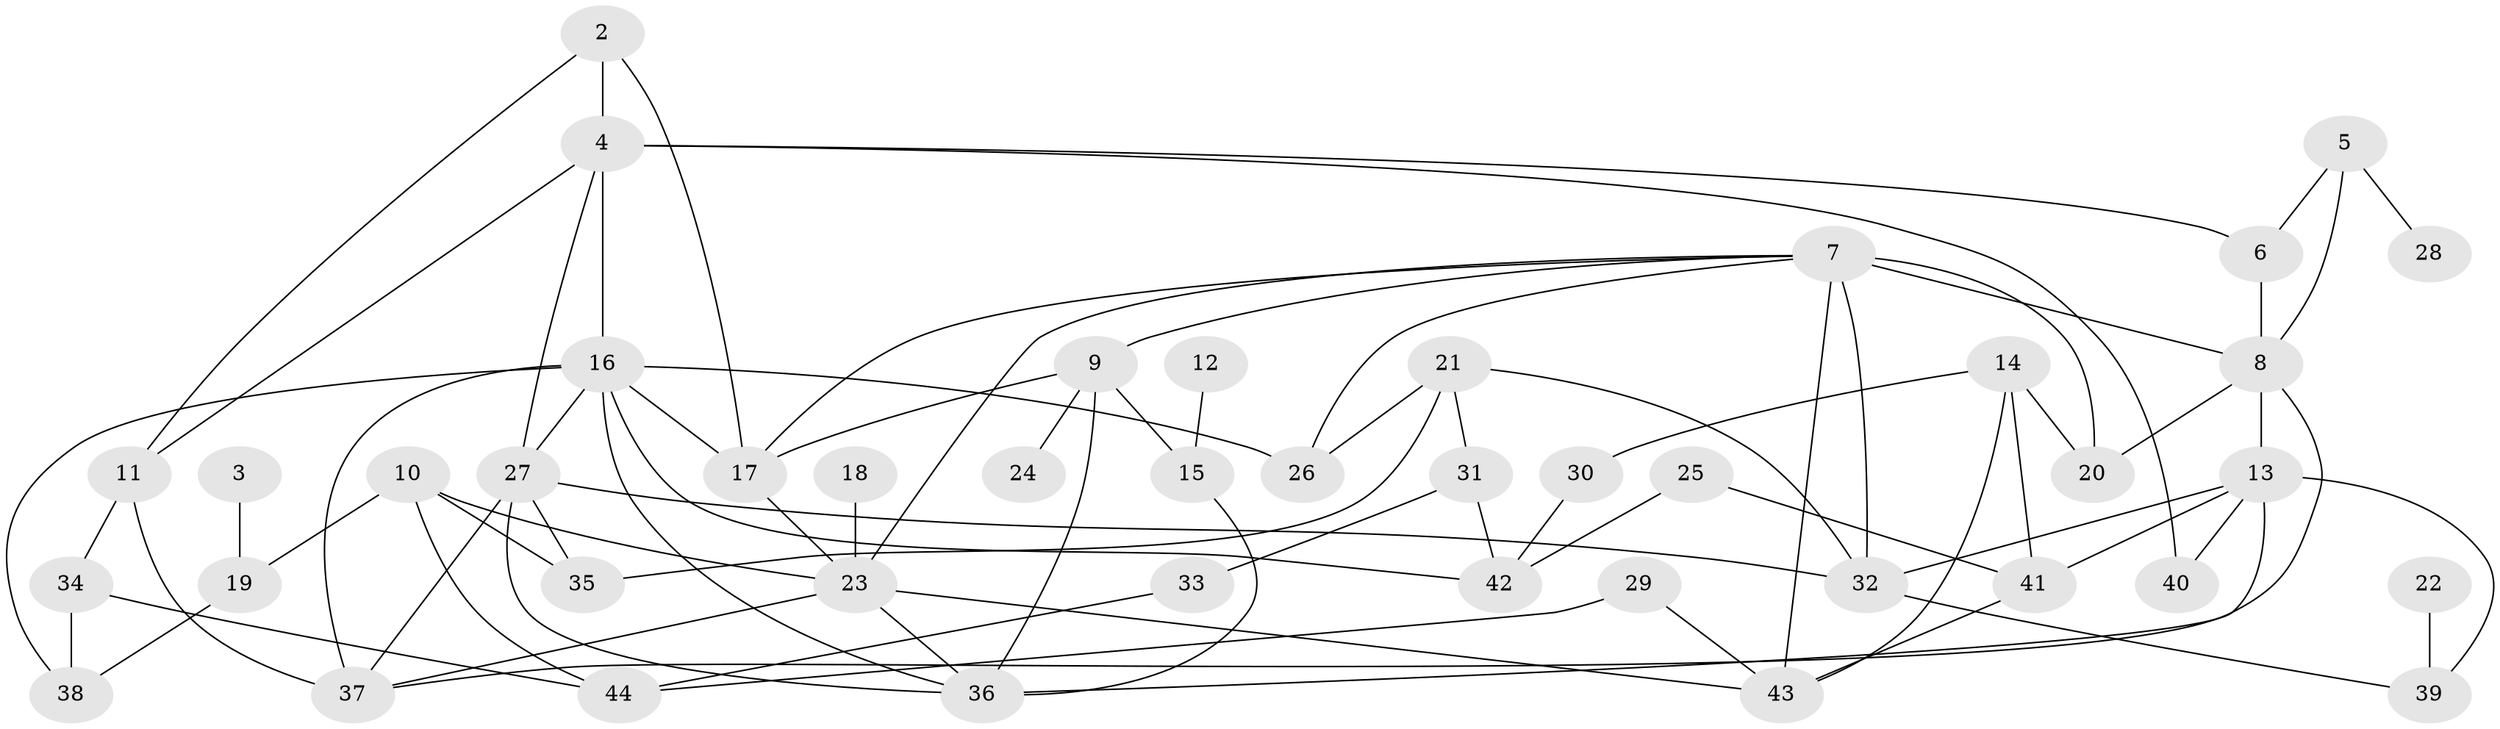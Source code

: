 // original degree distribution, {0: 0.011363636363636364, 3: 0.25, 1: 0.1590909090909091, 4: 0.18181818181818182, 5: 0.125, 2: 0.23863636363636365, 7: 0.011363636363636364, 6: 0.022727272727272728}
// Generated by graph-tools (version 1.1) at 2025/33/03/09/25 02:33:58]
// undirected, 43 vertices, 79 edges
graph export_dot {
graph [start="1"]
  node [color=gray90,style=filled];
  2;
  3;
  4;
  5;
  6;
  7;
  8;
  9;
  10;
  11;
  12;
  13;
  14;
  15;
  16;
  17;
  18;
  19;
  20;
  21;
  22;
  23;
  24;
  25;
  26;
  27;
  28;
  29;
  30;
  31;
  32;
  33;
  34;
  35;
  36;
  37;
  38;
  39;
  40;
  41;
  42;
  43;
  44;
  2 -- 4 [weight=1.0];
  2 -- 11 [weight=1.0];
  2 -- 17 [weight=1.0];
  3 -- 19 [weight=1.0];
  4 -- 6 [weight=1.0];
  4 -- 11 [weight=1.0];
  4 -- 16 [weight=1.0];
  4 -- 27 [weight=1.0];
  4 -- 40 [weight=1.0];
  5 -- 6 [weight=1.0];
  5 -- 8 [weight=1.0];
  5 -- 28 [weight=1.0];
  6 -- 8 [weight=2.0];
  7 -- 8 [weight=2.0];
  7 -- 9 [weight=1.0];
  7 -- 17 [weight=1.0];
  7 -- 20 [weight=1.0];
  7 -- 23 [weight=1.0];
  7 -- 26 [weight=1.0];
  7 -- 32 [weight=1.0];
  7 -- 43 [weight=1.0];
  8 -- 13 [weight=1.0];
  8 -- 20 [weight=1.0];
  8 -- 37 [weight=1.0];
  9 -- 15 [weight=1.0];
  9 -- 17 [weight=1.0];
  9 -- 24 [weight=1.0];
  9 -- 36 [weight=1.0];
  10 -- 19 [weight=1.0];
  10 -- 23 [weight=1.0];
  10 -- 35 [weight=1.0];
  10 -- 44 [weight=1.0];
  11 -- 34 [weight=1.0];
  11 -- 37 [weight=2.0];
  12 -- 15 [weight=1.0];
  13 -- 32 [weight=1.0];
  13 -- 36 [weight=1.0];
  13 -- 39 [weight=1.0];
  13 -- 40 [weight=1.0];
  13 -- 41 [weight=1.0];
  14 -- 20 [weight=1.0];
  14 -- 30 [weight=1.0];
  14 -- 41 [weight=2.0];
  14 -- 43 [weight=1.0];
  15 -- 36 [weight=1.0];
  16 -- 17 [weight=1.0];
  16 -- 26 [weight=1.0];
  16 -- 27 [weight=2.0];
  16 -- 36 [weight=1.0];
  16 -- 37 [weight=1.0];
  16 -- 38 [weight=1.0];
  16 -- 42 [weight=1.0];
  17 -- 23 [weight=1.0];
  18 -- 23 [weight=1.0];
  19 -- 38 [weight=1.0];
  21 -- 26 [weight=1.0];
  21 -- 31 [weight=1.0];
  21 -- 32 [weight=1.0];
  21 -- 35 [weight=1.0];
  22 -- 39 [weight=1.0];
  23 -- 36 [weight=1.0];
  23 -- 37 [weight=1.0];
  23 -- 43 [weight=1.0];
  25 -- 41 [weight=1.0];
  25 -- 42 [weight=1.0];
  27 -- 32 [weight=1.0];
  27 -- 35 [weight=1.0];
  27 -- 36 [weight=1.0];
  27 -- 37 [weight=1.0];
  29 -- 43 [weight=1.0];
  29 -- 44 [weight=1.0];
  30 -- 42 [weight=1.0];
  31 -- 33 [weight=1.0];
  31 -- 42 [weight=1.0];
  32 -- 39 [weight=1.0];
  33 -- 44 [weight=1.0];
  34 -- 38 [weight=1.0];
  34 -- 44 [weight=1.0];
  41 -- 43 [weight=1.0];
}
